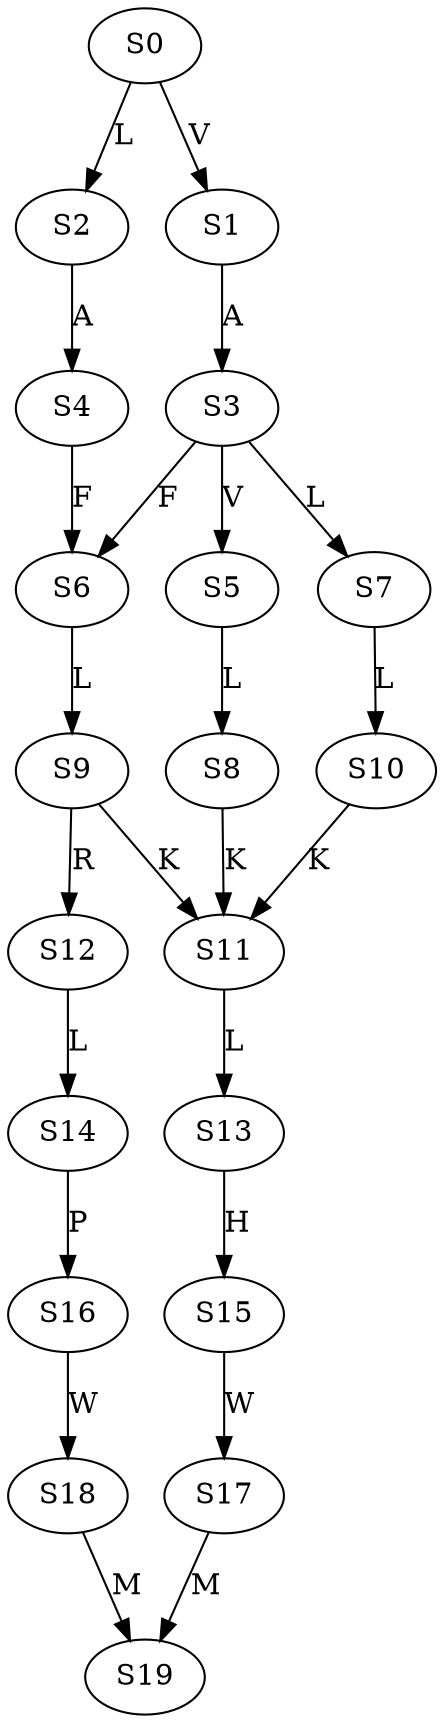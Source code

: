 strict digraph  {
	S0 -> S1 [ label = V ];
	S0 -> S2 [ label = L ];
	S1 -> S3 [ label = A ];
	S2 -> S4 [ label = A ];
	S3 -> S5 [ label = V ];
	S3 -> S6 [ label = F ];
	S3 -> S7 [ label = L ];
	S4 -> S6 [ label = F ];
	S5 -> S8 [ label = L ];
	S6 -> S9 [ label = L ];
	S7 -> S10 [ label = L ];
	S8 -> S11 [ label = K ];
	S9 -> S12 [ label = R ];
	S9 -> S11 [ label = K ];
	S10 -> S11 [ label = K ];
	S11 -> S13 [ label = L ];
	S12 -> S14 [ label = L ];
	S13 -> S15 [ label = H ];
	S14 -> S16 [ label = P ];
	S15 -> S17 [ label = W ];
	S16 -> S18 [ label = W ];
	S17 -> S19 [ label = M ];
	S18 -> S19 [ label = M ];
}
